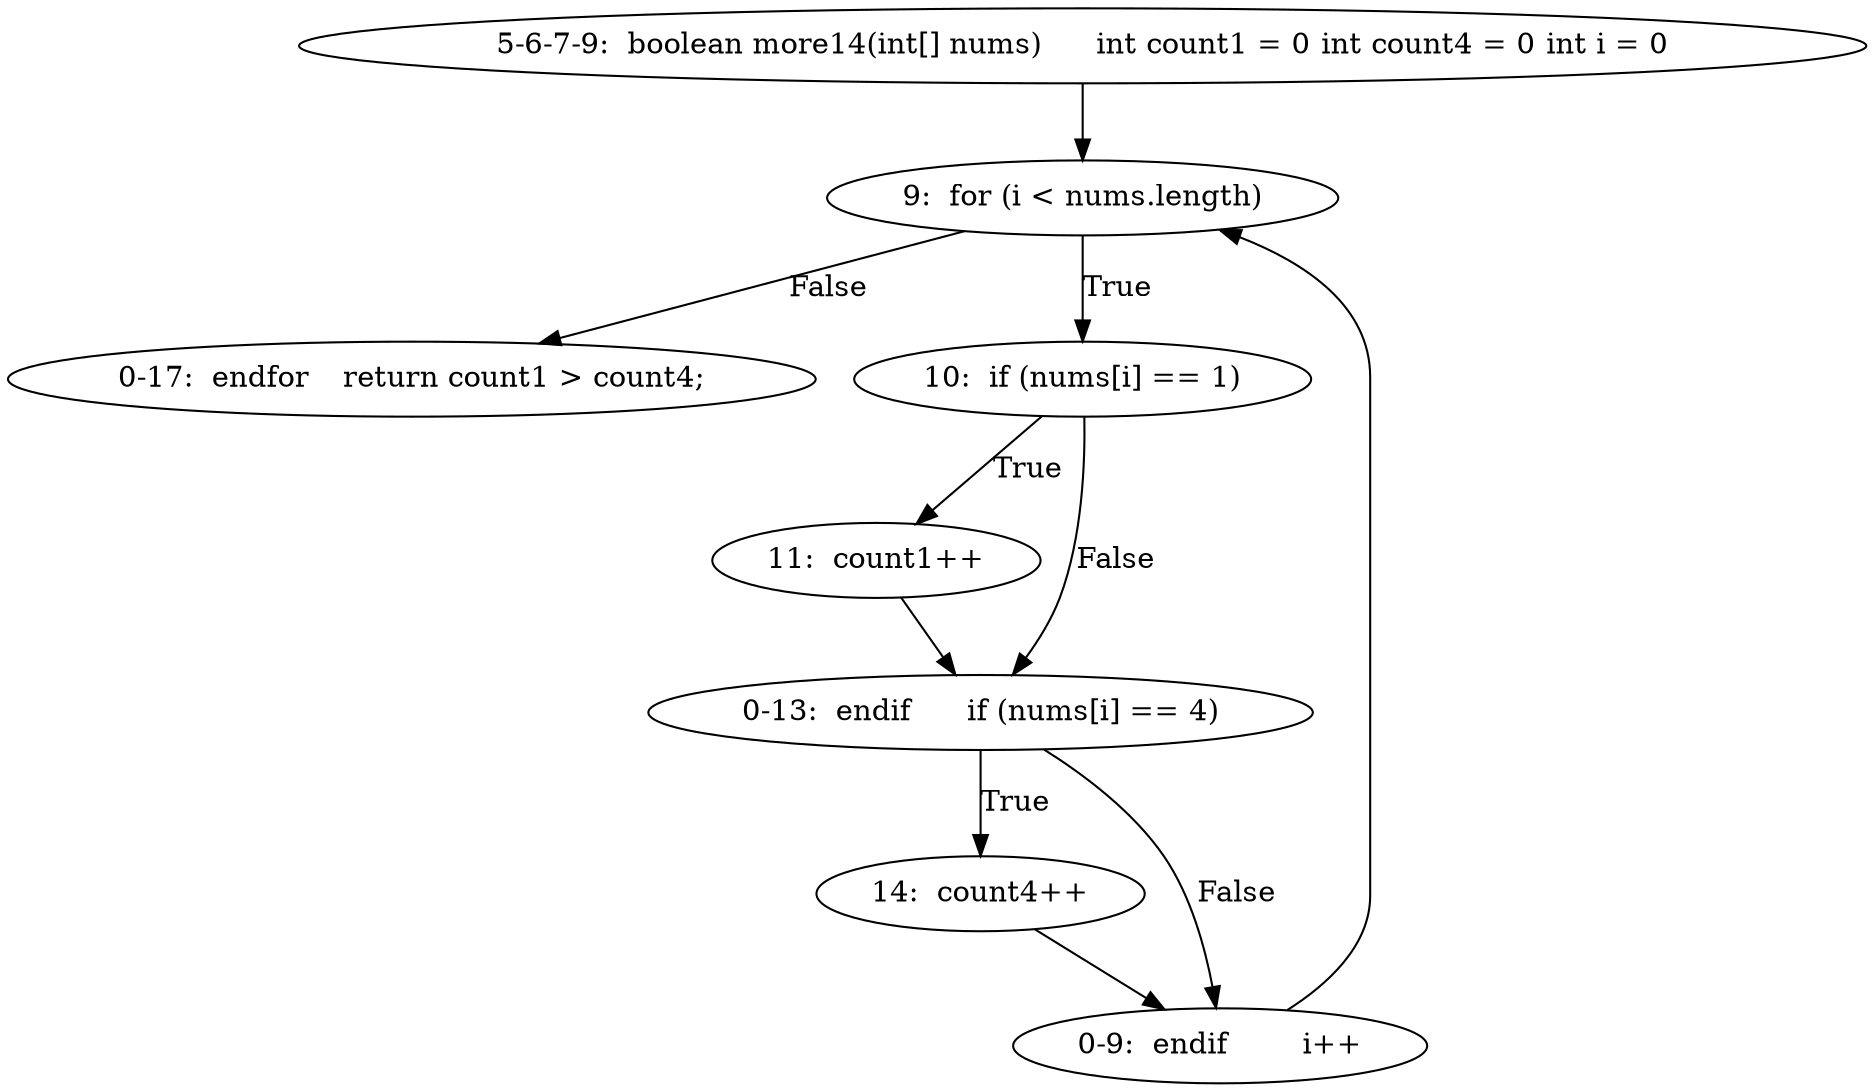 digraph result_test { 
// graph-vertices
  a3  [label="5-6-7-9:  boolean more14(int[] nums)	int count1 = 0	int count4 = 0	int i = 0"]; 
  4  [label="9:  for (i < nums.length)"]; 
  a4  [label="0-17:  endfor	return count1 > count4;"]; 
  7  [label="10:  if (nums[i] == 1)"]; 
  8  [label="11:  count1++"]; 
  a5  [label="0-13:  endif	if (nums[i] == 4)"]; 
  11  [label="14:  count4++"]; 
  a6  [label="0-9:  endif	i++"]; 
// graph-edges
  a3 -> 4;
  4 -> a4  [label="False"]; 
  4 -> 7  [label="True"]; 
  7 -> 8  [label="True"]; 
  8 -> a5;
  7 -> a5  [label="False"]; 
  a5 -> 11  [label="True"]; 
  11 -> a6;
  a5 -> a6  [label="False"]; 
  a6 -> 4;
}